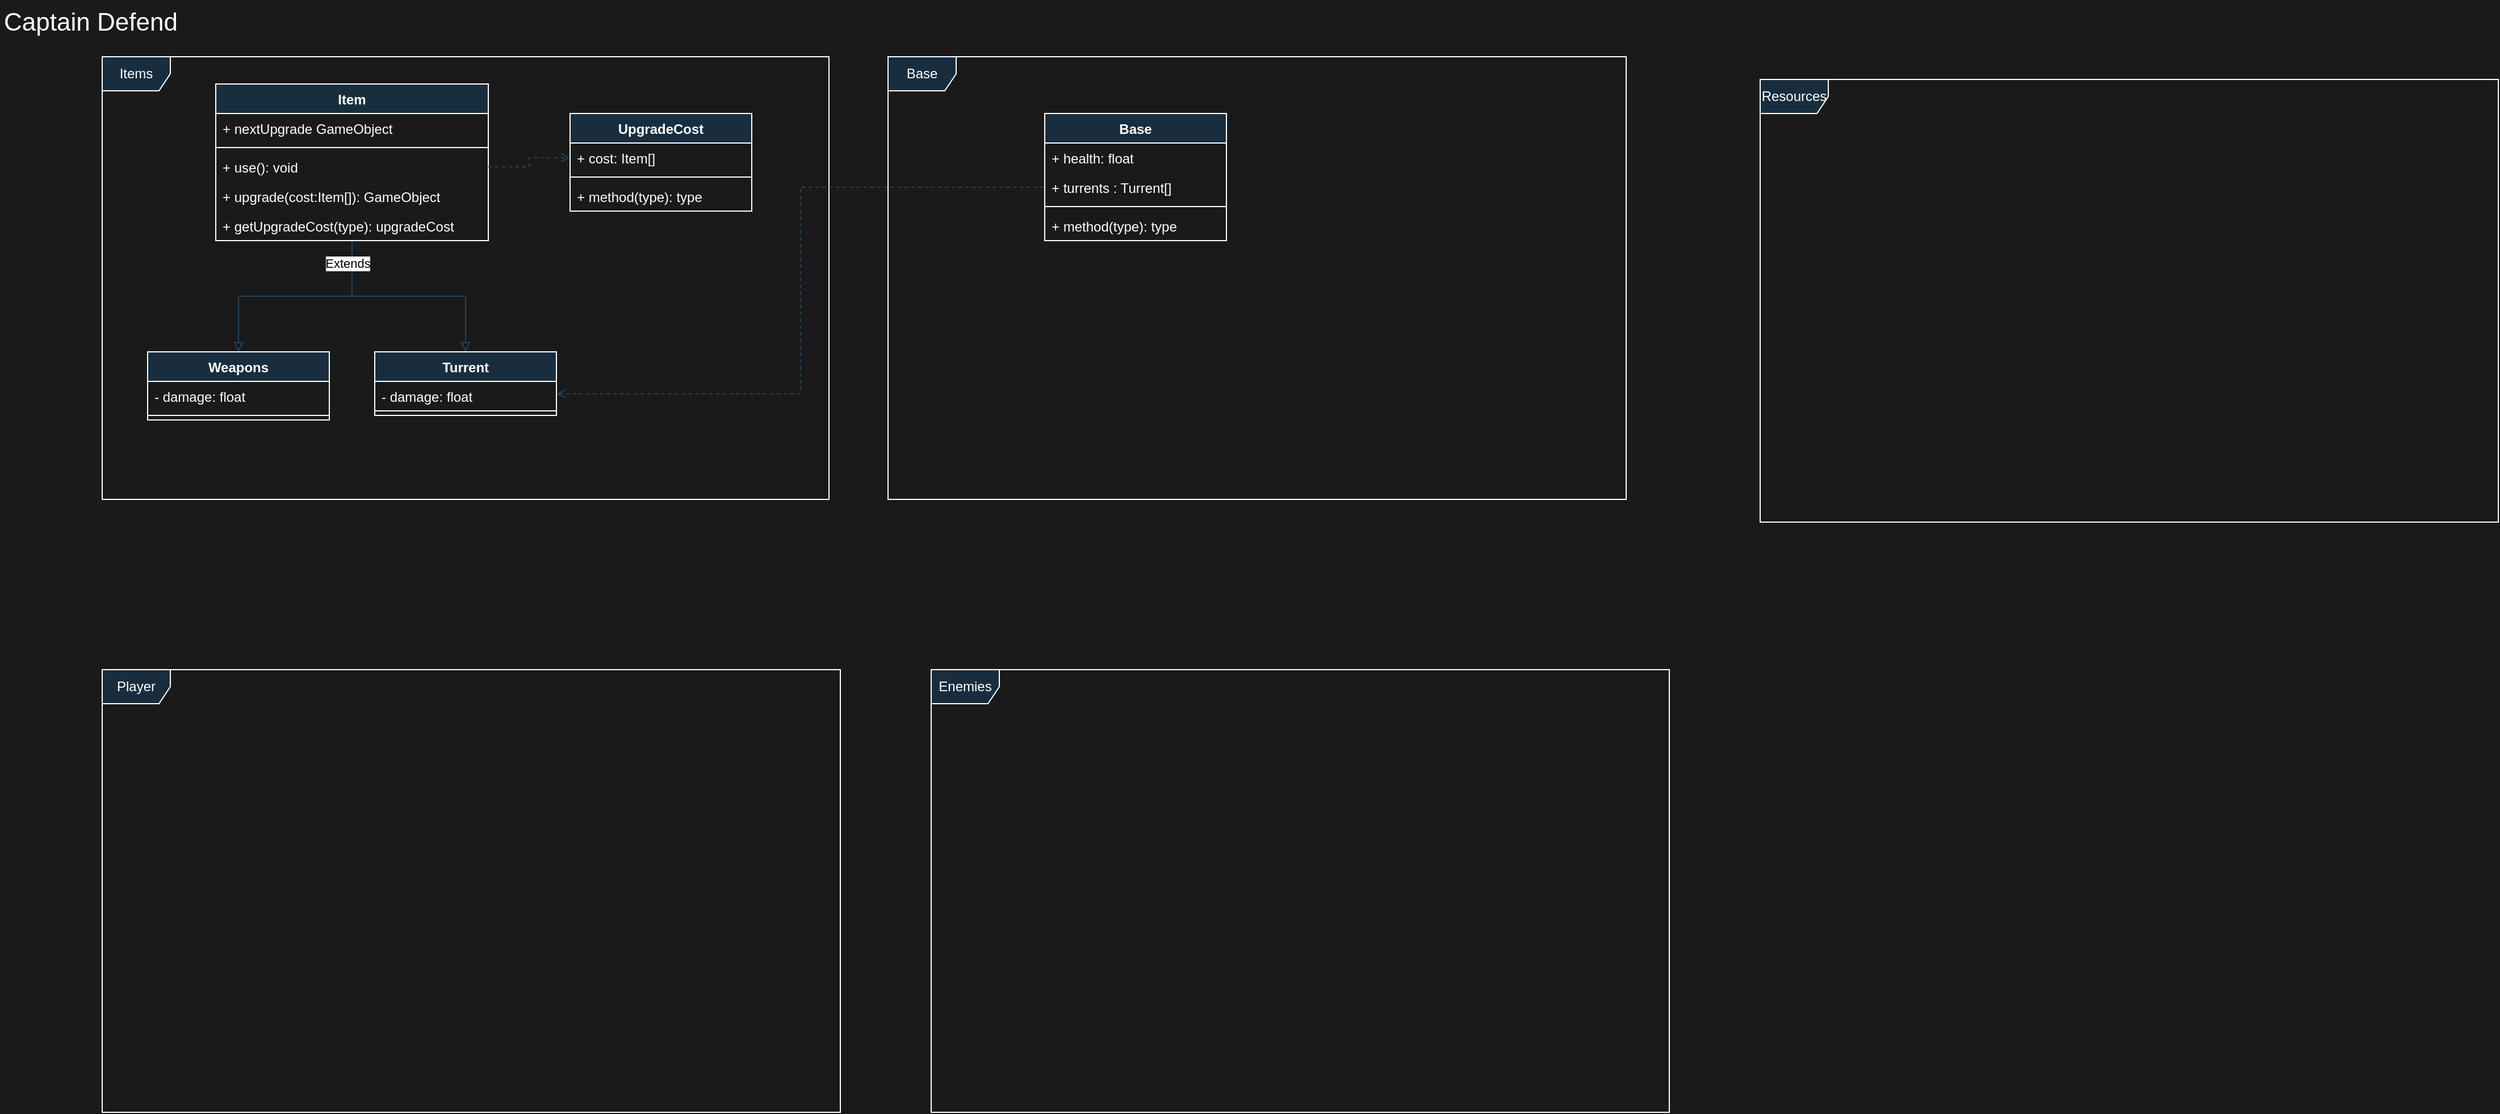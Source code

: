 <mxfile version="26.1.2" pages="2">
  <diagram id="sI3mekAA7qW8wk7ORmRr" name="Page-1">
    <mxGraphModel grid="1" page="1" gridSize="14" guides="1" tooltips="1" connect="1" arrows="1" fold="1" pageScale="1" pageWidth="850" pageHeight="1100" background="light-dark(#1A1A1A,#121212)" math="0" shadow="0">
      <root>
        <mxCell id="0" />
        <mxCell id="1" parent="0" />
        <mxCell id="jmQq4r3ZLo154ISU2DBE-2" value="Captain Defend" style="text;html=1;align=center;verticalAlign=middle;whiteSpace=wrap;rounded=0;fontSize=22;labelBackgroundColor=none;fontColor=#FFFFFF;" vertex="1" parent="1">
          <mxGeometry x="30" y="10" width="160" height="40" as="geometry" />
        </mxCell>
        <mxCell id="XmWzAr77eU4L6l4l3J8z-6" value="Items" style="shape=umlFrame;whiteSpace=wrap;html=1;pointerEvents=0;labelBackgroundColor=none;rounded=0;fillColor=#182E3E;strokeColor=#FFFFFF;fontColor=#FFFFFF;" vertex="1" parent="1">
          <mxGeometry x="120" y="60" width="640" height="390" as="geometry" />
        </mxCell>
        <mxCell id="XmWzAr77eU4L6l4l3J8z-7" value="Player" style="shape=umlFrame;whiteSpace=wrap;html=1;pointerEvents=0;labelBackgroundColor=none;rounded=0;fillColor=#182E3E;strokeColor=#FFFFFF;fontColor=#FFFFFF;" vertex="1" parent="1">
          <mxGeometry x="120" y="600" width="650" height="390" as="geometry" />
        </mxCell>
        <mxCell id="XmWzAr77eU4L6l4l3J8z-8" value="Base" style="shape=umlFrame;whiteSpace=wrap;html=1;pointerEvents=0;labelBackgroundColor=none;rounded=0;fillColor=#182E3E;strokeColor=#FFFFFF;fontColor=#FFFFFF;" vertex="1" parent="1">
          <mxGeometry x="812" y="60" width="650" height="390" as="geometry" />
        </mxCell>
        <mxCell id="XmWzAr77eU4L6l4l3J8z-9" value="Enemies" style="shape=umlFrame;whiteSpace=wrap;html=1;pointerEvents=0;labelBackgroundColor=none;rounded=0;fillColor=#182E3E;strokeColor=#FFFFFF;fontColor=#FFFFFF;" vertex="1" parent="1">
          <mxGeometry x="850" y="600" width="650" height="390" as="geometry" />
        </mxCell>
        <mxCell id="XmWzAr77eU4L6l4l3J8z-10" value="Resources" style="shape=umlFrame;whiteSpace=wrap;html=1;pointerEvents=0;labelBackgroundColor=none;rounded=0;fillColor=#182E3E;strokeColor=#FFFFFF;fontColor=#FFFFFF;" vertex="1" parent="1">
          <mxGeometry x="1580" y="80" width="650" height="390" as="geometry" />
        </mxCell>
        <mxCell id="Sm94oRT84sseawXdGubJ-15" style="edgeStyle=orthogonalEdgeStyle;rounded=0;orthogonalLoop=1;jettySize=auto;html=1;entryX=0.5;entryY=0;entryDx=0;entryDy=0;endArrow=block;endFill=0;labelBackgroundColor=none;strokeColor=#23445D;fontColor=default;" edge="1" parent="1" source="Sm94oRT84sseawXdGubJ-1" target="Sm94oRT84sseawXdGubJ-5">
          <mxGeometry relative="1" as="geometry" />
        </mxCell>
        <mxCell id="Sm94oRT84sseawXdGubJ-28" style="edgeStyle=orthogonalEdgeStyle;rounded=0;orthogonalLoop=1;jettySize=auto;html=1;entryX=0.5;entryY=0;entryDx=0;entryDy=0;endArrow=block;endFill=0;labelBackgroundColor=none;strokeColor=#23445D;fontColor=default;" edge="1" parent="1" source="Sm94oRT84sseawXdGubJ-1" target="Sm94oRT84sseawXdGubJ-25">
          <mxGeometry relative="1" as="geometry" />
        </mxCell>
        <mxCell id="lSk9IuLspcciJ4hibCOx-1" value="Extends" style="edgeLabel;html=1;align=center;verticalAlign=middle;resizable=0;points=[];" connectable="0" vertex="1" parent="Sm94oRT84sseawXdGubJ-28">
          <mxGeometry x="-0.803" y="-4" relative="1" as="geometry">
            <mxPoint as="offset" />
          </mxGeometry>
        </mxCell>
        <mxCell id="Sm94oRT84sseawXdGubJ-1" value="Item" style="swimlane;fontStyle=1;align=center;verticalAlign=top;childLayout=stackLayout;horizontal=1;startSize=26;horizontalStack=0;resizeParent=1;resizeParentMax=0;resizeLast=0;collapsible=1;marginBottom=0;whiteSpace=wrap;html=1;labelBackgroundColor=none;rounded=0;fillColor=#182E3E;strokeColor=#FFFFFF;fontColor=#FFFFFF;" vertex="1" parent="1">
          <mxGeometry x="220" y="84" width="240" height="138" as="geometry" />
        </mxCell>
        <mxCell id="Sm94oRT84sseawXdGubJ-2" value="+ nextUpgrade GameObject" style="text;strokeColor=none;fillColor=none;align=left;verticalAlign=top;spacingLeft=4;spacingRight=4;overflow=hidden;rotatable=0;points=[[0,0.5],[1,0.5]];portConstraint=eastwest;whiteSpace=wrap;html=1;labelBackgroundColor=none;rounded=0;fontColor=#FFFFFF;" vertex="1" parent="Sm94oRT84sseawXdGubJ-1">
          <mxGeometry y="26" width="240" height="26" as="geometry" />
        </mxCell>
        <mxCell id="Sm94oRT84sseawXdGubJ-3" value="" style="line;strokeWidth=1;fillColor=none;align=left;verticalAlign=middle;spacingTop=-1;spacingLeft=3;spacingRight=3;rotatable=0;labelPosition=right;points=[];portConstraint=eastwest;labelBackgroundColor=none;rounded=0;strokeColor=#FFFFFF;fontColor=#FFFFFF;" vertex="1" parent="Sm94oRT84sseawXdGubJ-1">
          <mxGeometry y="52" width="240" height="8" as="geometry" />
        </mxCell>
        <mxCell id="Sm94oRT84sseawXdGubJ-4" value="+ use(): void" style="text;strokeColor=none;fillColor=none;align=left;verticalAlign=top;spacingLeft=4;spacingRight=4;overflow=hidden;rotatable=0;points=[[0,0.5],[1,0.5]];portConstraint=eastwest;whiteSpace=wrap;html=1;labelBackgroundColor=none;rounded=0;fontColor=#FFFFFF;" vertex="1" parent="Sm94oRT84sseawXdGubJ-1">
          <mxGeometry y="60" width="240" height="26" as="geometry" />
        </mxCell>
        <mxCell id="Sm94oRT84sseawXdGubJ-29" value="+ upgrade(cost:Item[]): GameObject" style="text;strokeColor=none;fillColor=none;align=left;verticalAlign=top;spacingLeft=4;spacingRight=4;overflow=hidden;rotatable=0;points=[[0,0.5],[1,0.5]];portConstraint=eastwest;whiteSpace=wrap;html=1;labelBackgroundColor=none;rounded=0;fontColor=#FFFFFF;" vertex="1" parent="Sm94oRT84sseawXdGubJ-1">
          <mxGeometry y="86" width="240" height="26" as="geometry" />
        </mxCell>
        <mxCell id="Sm94oRT84sseawXdGubJ-30" value="+ getUpgradeCost(type): upgradeCost" style="text;strokeColor=none;fillColor=none;align=left;verticalAlign=top;spacingLeft=4;spacingRight=4;overflow=hidden;rotatable=0;points=[[0,0.5],[1,0.5]];portConstraint=eastwest;whiteSpace=wrap;html=1;labelBackgroundColor=none;rounded=0;fontColor=#FFFFFF;" vertex="1" parent="Sm94oRT84sseawXdGubJ-1">
          <mxGeometry y="112" width="240" height="26" as="geometry" />
        </mxCell>
        <mxCell id="Sm94oRT84sseawXdGubJ-5" value="Weapons" style="swimlane;fontStyle=1;align=center;verticalAlign=top;childLayout=stackLayout;horizontal=1;startSize=26;horizontalStack=0;resizeParent=1;resizeParentMax=0;resizeLast=0;collapsible=1;marginBottom=0;whiteSpace=wrap;html=1;labelBackgroundColor=none;rounded=0;fillColor=#182E3E;strokeColor=#FFFFFF;fontColor=#FFFFFF;" vertex="1" parent="1">
          <mxGeometry x="160" y="320" width="160" height="60" as="geometry" />
        </mxCell>
        <mxCell id="Sm94oRT84sseawXdGubJ-6" value="- damage: float" style="text;strokeColor=none;fillColor=none;align=left;verticalAlign=top;spacingLeft=4;spacingRight=4;overflow=hidden;rotatable=0;points=[[0,0.5],[1,0.5]];portConstraint=eastwest;whiteSpace=wrap;html=1;labelBackgroundColor=none;rounded=0;fontColor=#FFFFFF;" vertex="1" parent="Sm94oRT84sseawXdGubJ-5">
          <mxGeometry y="26" width="160" height="26" as="geometry" />
        </mxCell>
        <mxCell id="Sm94oRT84sseawXdGubJ-7" value="" style="line;strokeWidth=1;fillColor=none;align=left;verticalAlign=middle;spacingTop=-1;spacingLeft=3;spacingRight=3;rotatable=0;labelPosition=right;points=[];portConstraint=eastwest;labelBackgroundColor=none;rounded=0;strokeColor=#FFFFFF;fontColor=#FFFFFF;" vertex="1" parent="Sm94oRT84sseawXdGubJ-5">
          <mxGeometry y="52" width="160" height="8" as="geometry" />
        </mxCell>
        <mxCell id="Sm94oRT84sseawXdGubJ-20" value="Base" style="swimlane;fontStyle=1;align=center;verticalAlign=top;childLayout=stackLayout;horizontal=1;startSize=26;horizontalStack=0;resizeParent=1;resizeParentMax=0;resizeLast=0;collapsible=1;marginBottom=0;whiteSpace=wrap;html=1;labelBackgroundColor=none;fillColor=#182E3E;strokeColor=#FFFFFF;fontColor=#FFFFFF;rounded=0;" vertex="1" parent="1">
          <mxGeometry x="950" y="110" width="160" height="112" as="geometry" />
        </mxCell>
        <mxCell id="Sm94oRT84sseawXdGubJ-21" value="+ health: float" style="text;strokeColor=none;fillColor=none;align=left;verticalAlign=top;spacingLeft=4;spacingRight=4;overflow=hidden;rotatable=0;points=[[0,0.5],[1,0.5]];portConstraint=eastwest;whiteSpace=wrap;html=1;labelBackgroundColor=none;fontColor=#FFFFFF;rounded=0;" vertex="1" parent="Sm94oRT84sseawXdGubJ-20">
          <mxGeometry y="26" width="160" height="26" as="geometry" />
        </mxCell>
        <mxCell id="Sm94oRT84sseawXdGubJ-24" value="+ turrents : Turrent[]" style="text;strokeColor=none;fillColor=none;align=left;verticalAlign=top;spacingLeft=4;spacingRight=4;overflow=hidden;rotatable=0;points=[[0,0.5],[1,0.5]];portConstraint=eastwest;whiteSpace=wrap;html=1;labelBackgroundColor=none;fontColor=#FFFFFF;rounded=0;" vertex="1" parent="Sm94oRT84sseawXdGubJ-20">
          <mxGeometry y="52" width="160" height="26" as="geometry" />
        </mxCell>
        <mxCell id="Sm94oRT84sseawXdGubJ-22" value="" style="line;strokeWidth=1;fillColor=none;align=left;verticalAlign=middle;spacingTop=-1;spacingLeft=3;spacingRight=3;rotatable=0;labelPosition=right;points=[];portConstraint=eastwest;strokeColor=#FFFFFF;labelBackgroundColor=none;fontColor=#FFFFFF;rounded=0;" vertex="1" parent="Sm94oRT84sseawXdGubJ-20">
          <mxGeometry y="78" width="160" height="8" as="geometry" />
        </mxCell>
        <mxCell id="Sm94oRT84sseawXdGubJ-23" value="+ method(type): type" style="text;strokeColor=none;fillColor=none;align=left;verticalAlign=top;spacingLeft=4;spacingRight=4;overflow=hidden;rotatable=0;points=[[0,0.5],[1,0.5]];portConstraint=eastwest;whiteSpace=wrap;html=1;labelBackgroundColor=none;fontColor=#FFFFFF;rounded=0;" vertex="1" parent="Sm94oRT84sseawXdGubJ-20">
          <mxGeometry y="86" width="160" height="26" as="geometry" />
        </mxCell>
        <mxCell id="Sm94oRT84sseawXdGubJ-25" value="Turrent" style="swimlane;fontStyle=1;align=center;verticalAlign=top;childLayout=stackLayout;horizontal=1;startSize=26;horizontalStack=0;resizeParent=1;resizeParentMax=0;resizeLast=0;collapsible=1;marginBottom=0;whiteSpace=wrap;html=1;labelBackgroundColor=none;rounded=0;fillColor=#182E3E;strokeColor=#FFFFFF;fontColor=#FFFFFF;" vertex="1" parent="1">
          <mxGeometry x="360" y="320" width="160" height="56" as="geometry" />
        </mxCell>
        <mxCell id="Sm94oRT84sseawXdGubJ-26" value="- damage: float" style="text;strokeColor=none;fillColor=none;align=left;verticalAlign=top;spacingLeft=4;spacingRight=4;overflow=hidden;rotatable=0;points=[[0,0.5],[1,0.5]];portConstraint=eastwest;whiteSpace=wrap;html=1;labelBackgroundColor=none;rounded=0;fontColor=#FFFFFF;" vertex="1" parent="Sm94oRT84sseawXdGubJ-25">
          <mxGeometry y="26" width="160" height="22" as="geometry" />
        </mxCell>
        <mxCell id="Sm94oRT84sseawXdGubJ-27" value="" style="line;strokeWidth=1;fillColor=none;align=left;verticalAlign=middle;spacingTop=-1;spacingLeft=3;spacingRight=3;rotatable=0;labelPosition=right;points=[];portConstraint=eastwest;labelBackgroundColor=none;rounded=0;strokeColor=#FFFFFF;fontColor=#FFFFFF;" vertex="1" parent="Sm94oRT84sseawXdGubJ-25">
          <mxGeometry y="48" width="160" height="8" as="geometry" />
        </mxCell>
        <mxCell id="Sm94oRT84sseawXdGubJ-31" value="UpgradeCost" style="swimlane;fontStyle=1;align=center;verticalAlign=top;childLayout=stackLayout;horizontal=1;startSize=26;horizontalStack=0;resizeParent=1;resizeParentMax=0;resizeLast=0;collapsible=1;marginBottom=0;whiteSpace=wrap;html=1;labelBackgroundColor=none;fillColor=#182E3E;strokeColor=#FFFFFF;fontColor=#FFFFFF;rounded=0;" vertex="1" parent="1">
          <mxGeometry x="532" y="110" width="160" height="86" as="geometry" />
        </mxCell>
        <mxCell id="Sm94oRT84sseawXdGubJ-32" value="+ cost: Item[]" style="text;strokeColor=none;fillColor=none;align=left;verticalAlign=top;spacingLeft=4;spacingRight=4;overflow=hidden;rotatable=0;points=[[0,0.5],[1,0.5]];portConstraint=eastwest;whiteSpace=wrap;html=1;labelBackgroundColor=none;fontColor=#FFFFFF;rounded=0;" vertex="1" parent="Sm94oRT84sseawXdGubJ-31">
          <mxGeometry y="26" width="160" height="26" as="geometry" />
        </mxCell>
        <mxCell id="Sm94oRT84sseawXdGubJ-33" value="" style="line;strokeWidth=1;fillColor=none;align=left;verticalAlign=middle;spacingTop=-1;spacingLeft=3;spacingRight=3;rotatable=0;labelPosition=right;points=[];portConstraint=eastwest;strokeColor=#FFFFFF;labelBackgroundColor=none;fontColor=#FFFFFF;rounded=0;" vertex="1" parent="Sm94oRT84sseawXdGubJ-31">
          <mxGeometry y="52" width="160" height="8" as="geometry" />
        </mxCell>
        <mxCell id="Sm94oRT84sseawXdGubJ-34" value="+ method(type): type" style="text;strokeColor=none;fillColor=none;align=left;verticalAlign=top;spacingLeft=4;spacingRight=4;overflow=hidden;rotatable=0;points=[[0,0.5],[1,0.5]];portConstraint=eastwest;whiteSpace=wrap;html=1;labelBackgroundColor=none;fontColor=#FFFFFF;rounded=0;" vertex="1" parent="Sm94oRT84sseawXdGubJ-31">
          <mxGeometry y="60" width="160" height="26" as="geometry" />
        </mxCell>
        <mxCell id="Sm94oRT84sseawXdGubJ-35" style="edgeStyle=orthogonalEdgeStyle;rounded=0;orthogonalLoop=1;jettySize=auto;html=1;entryX=0;entryY=0.5;entryDx=0;entryDy=0;endArrow=open;endFill=0;dashed=1;labelBackgroundColor=none;strokeColor=#23445D;fontColor=default;" edge="1" parent="1" source="Sm94oRT84sseawXdGubJ-4" target="Sm94oRT84sseawXdGubJ-32">
          <mxGeometry relative="1" as="geometry" />
        </mxCell>
        <mxCell id="Sm94oRT84sseawXdGubJ-36" style="edgeStyle=orthogonalEdgeStyle;rounded=0;orthogonalLoop=1;jettySize=auto;html=1;entryX=0;entryY=0.5;entryDx=0;entryDy=0;labelBackgroundColor=none;strokeColor=#23445D;fontColor=default;startArrow=open;startFill=0;endArrow=none;dashed=1;" edge="1" parent="1" source="Sm94oRT84sseawXdGubJ-26" target="Sm94oRT84sseawXdGubJ-24">
          <mxGeometry relative="1" as="geometry" />
        </mxCell>
      </root>
    </mxGraphModel>
  </diagram>
  <diagram id="79Y9GNSpRrBEl-m97PtI" name="Assets">
    <mxGraphModel grid="1" page="1" gridSize="10" guides="1" tooltips="1" connect="1" arrows="1" fold="1" pageScale="1" pageWidth="850" pageHeight="1100" math="0" shadow="0">
      <root>
        <mxCell id="0" />
        <mxCell id="1" parent="0" />
        <mxCell id="WoKA8CaXOL4bAOKRxk4p-1" value="&lt;a href=&quot;https://assetstore.unity.com/packages/2d/environments/pixel-art-top-down-basic-187605&quot;&gt;Pixel Art Top Down - Basic | 2D Environments | Unity Asset Store&lt;/a&gt;" style="text;html=1;align=center;verticalAlign=middle;resizable=0;points=[];autosize=1;strokeColor=none;fillColor=none;" vertex="1" parent="1">
          <mxGeometry x="300" y="130" width="370" height="30" as="geometry" />
        </mxCell>
      </root>
    </mxGraphModel>
  </diagram>
</mxfile>
